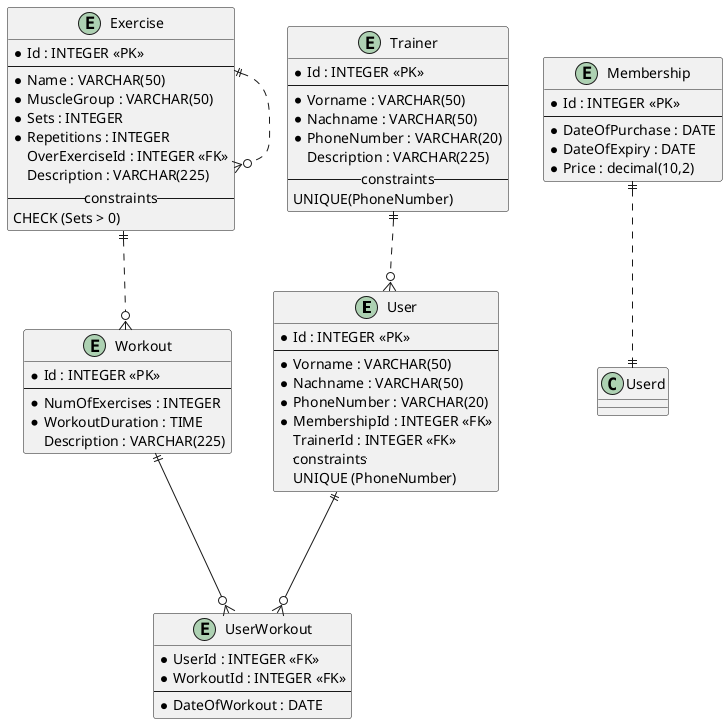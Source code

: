 @startuml er_physical


entity User{
    *Id : INTEGER <<PK>>
    ---
    *Vorname : VARCHAR(50)
    *Nachname : VARCHAR(50)
    *PhoneNumber : VARCHAR(20)
    *MembershipId : INTEGER <<FK>>
    TrainerId : INTEGER <<FK>>
    --constraints-- 
    UNIQUE (PhoneNumber)
}

entity Workout{
    *Id : INTEGER <<PK>>
    ---
    *NumOfExercises : INTEGER
    *WorkoutDuration : TIME
    Description : VARCHAR(225)
}

entity Exercise{
    *Id : INTEGER <<PK>>
    ---
    *Name : VARCHAR(50)
    *MuscleGroup : VARCHAR(50)
    *Sets : INTEGER
    *Repetitions : INTEGER
    OverExerciseId : INTEGER <<FK>>
    Description : VARCHAR(225)
    --constraints--
    CHECK (Sets > 0)
}

entity Trainer{
    *Id : INTEGER <<PK>>
    ---
    *Vorname : VARCHAR(50)
    *Nachname : VARCHAR(50)
    *PhoneNumber : VARCHAR(20)
    Description : VARCHAR(225)
    --constraints--
    UNIQUE(PhoneNumber)
}

entity Membership{
    *Id : INTEGER <<PK>>
    ---
    *DateOfPurchase : DATE
    *DateOfExpiry : DATE
    *Price : decimal(10,2)
}

entity UserWorkout{
    *UserId : INTEGER <<FK>>
    *WorkoutId : INTEGER <<FK>>
    ---
    *DateOfWorkout : DATE
}

User ||---o{ UserWorkout
Workout ||---o{ UserWorkout
Exercise ||..o{ Workout
Trainer ||..o{ User
Membership ||..|| Userd
Exercise ||..o{ Exercise

@enduml
